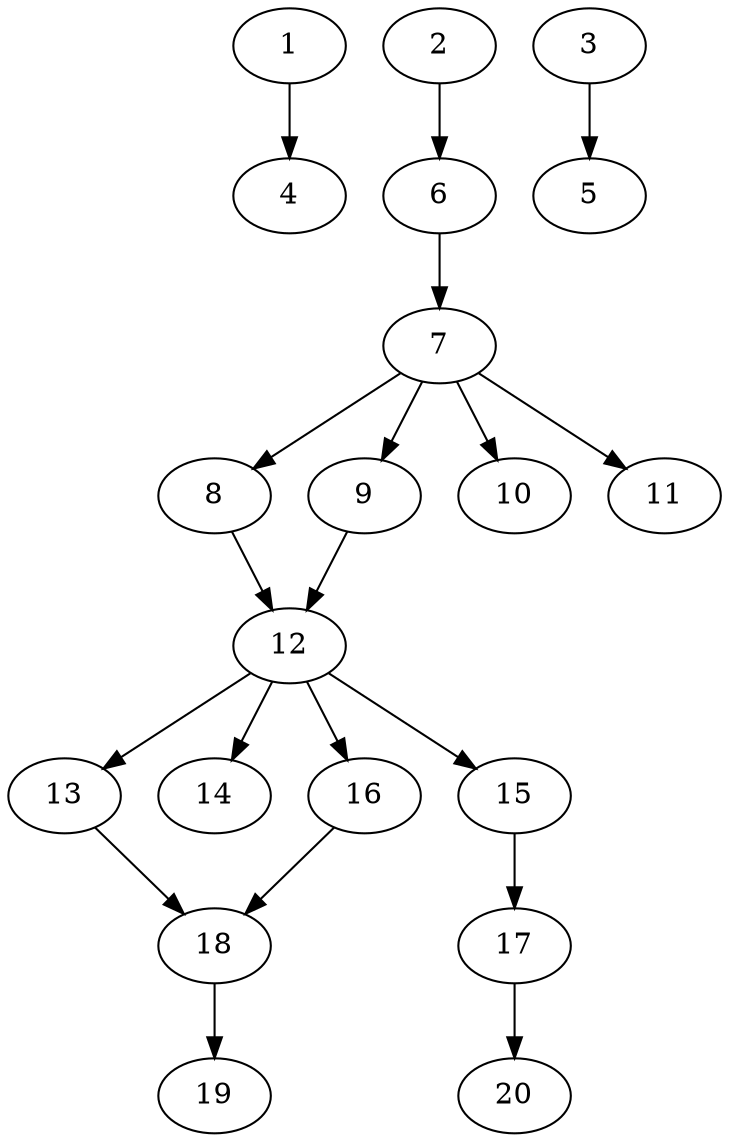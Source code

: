 // DAG automatically generated by daggen at Sat Jul 27 15:35:20 2019
// ./daggen --dot -n 20 --ccr 0.3 --fat 0.4 --regular 0.5 --density 0.5 --mindata 5242880 --maxdata 52428800 
digraph G {
  1 [size="168181760", alpha="0.00", expect_size="50454528"] 
  1 -> 4 [size ="50454528"]
  2 [size="94405973", alpha="0.10", expect_size="28321792"] 
  2 -> 6 [size ="28321792"]
  3 [size="126679040", alpha="0.20", expect_size="38003712"] 
  3 -> 5 [size ="38003712"]
  4 [size="80923307", alpha="0.19", expect_size="24276992"] 
  5 [size="118702080", alpha="0.10", expect_size="35610624"] 
  6 [size="26746880", alpha="0.13", expect_size="8024064"] 
  6 -> 7 [size ="8024064"]
  7 [size="94231893", alpha="0.00", expect_size="28269568"] 
  7 -> 8 [size ="28269568"]
  7 -> 9 [size ="28269568"]
  7 -> 10 [size ="28269568"]
  7 -> 11 [size ="28269568"]
  8 [size="110196053", alpha="0.13", expect_size="33058816"] 
  8 -> 12 [size ="33058816"]
  9 [size="33815893", alpha="0.12", expect_size="10144768"] 
  9 -> 12 [size ="10144768"]
  10 [size="35734187", alpha="0.01", expect_size="10720256"] 
  11 [size="77786453", alpha="0.15", expect_size="23335936"] 
  12 [size="81394347", alpha="0.18", expect_size="24418304"] 
  12 -> 13 [size ="24418304"]
  12 -> 14 [size ="24418304"]
  12 -> 15 [size ="24418304"]
  12 -> 16 [size ="24418304"]
  13 [size="159150080", alpha="0.11", expect_size="47745024"] 
  13 -> 18 [size ="47745024"]
  14 [size="157078187", alpha="0.10", expect_size="47123456"] 
  15 [size="146909867", alpha="0.19", expect_size="44072960"] 
  15 -> 17 [size ="44072960"]
  16 [size="72034987", alpha="0.06", expect_size="21610496"] 
  16 -> 18 [size ="21610496"]
  17 [size="174595413", alpha="0.03", expect_size="52378624"] 
  17 -> 20 [size ="52378624"]
  18 [size="19647147", alpha="0.13", expect_size="5894144"] 
  18 -> 19 [size ="5894144"]
  19 [size="125259093", alpha="0.05", expect_size="37577728"] 
  20 [size="61163520", alpha="0.14", expect_size="18349056"] 
}
